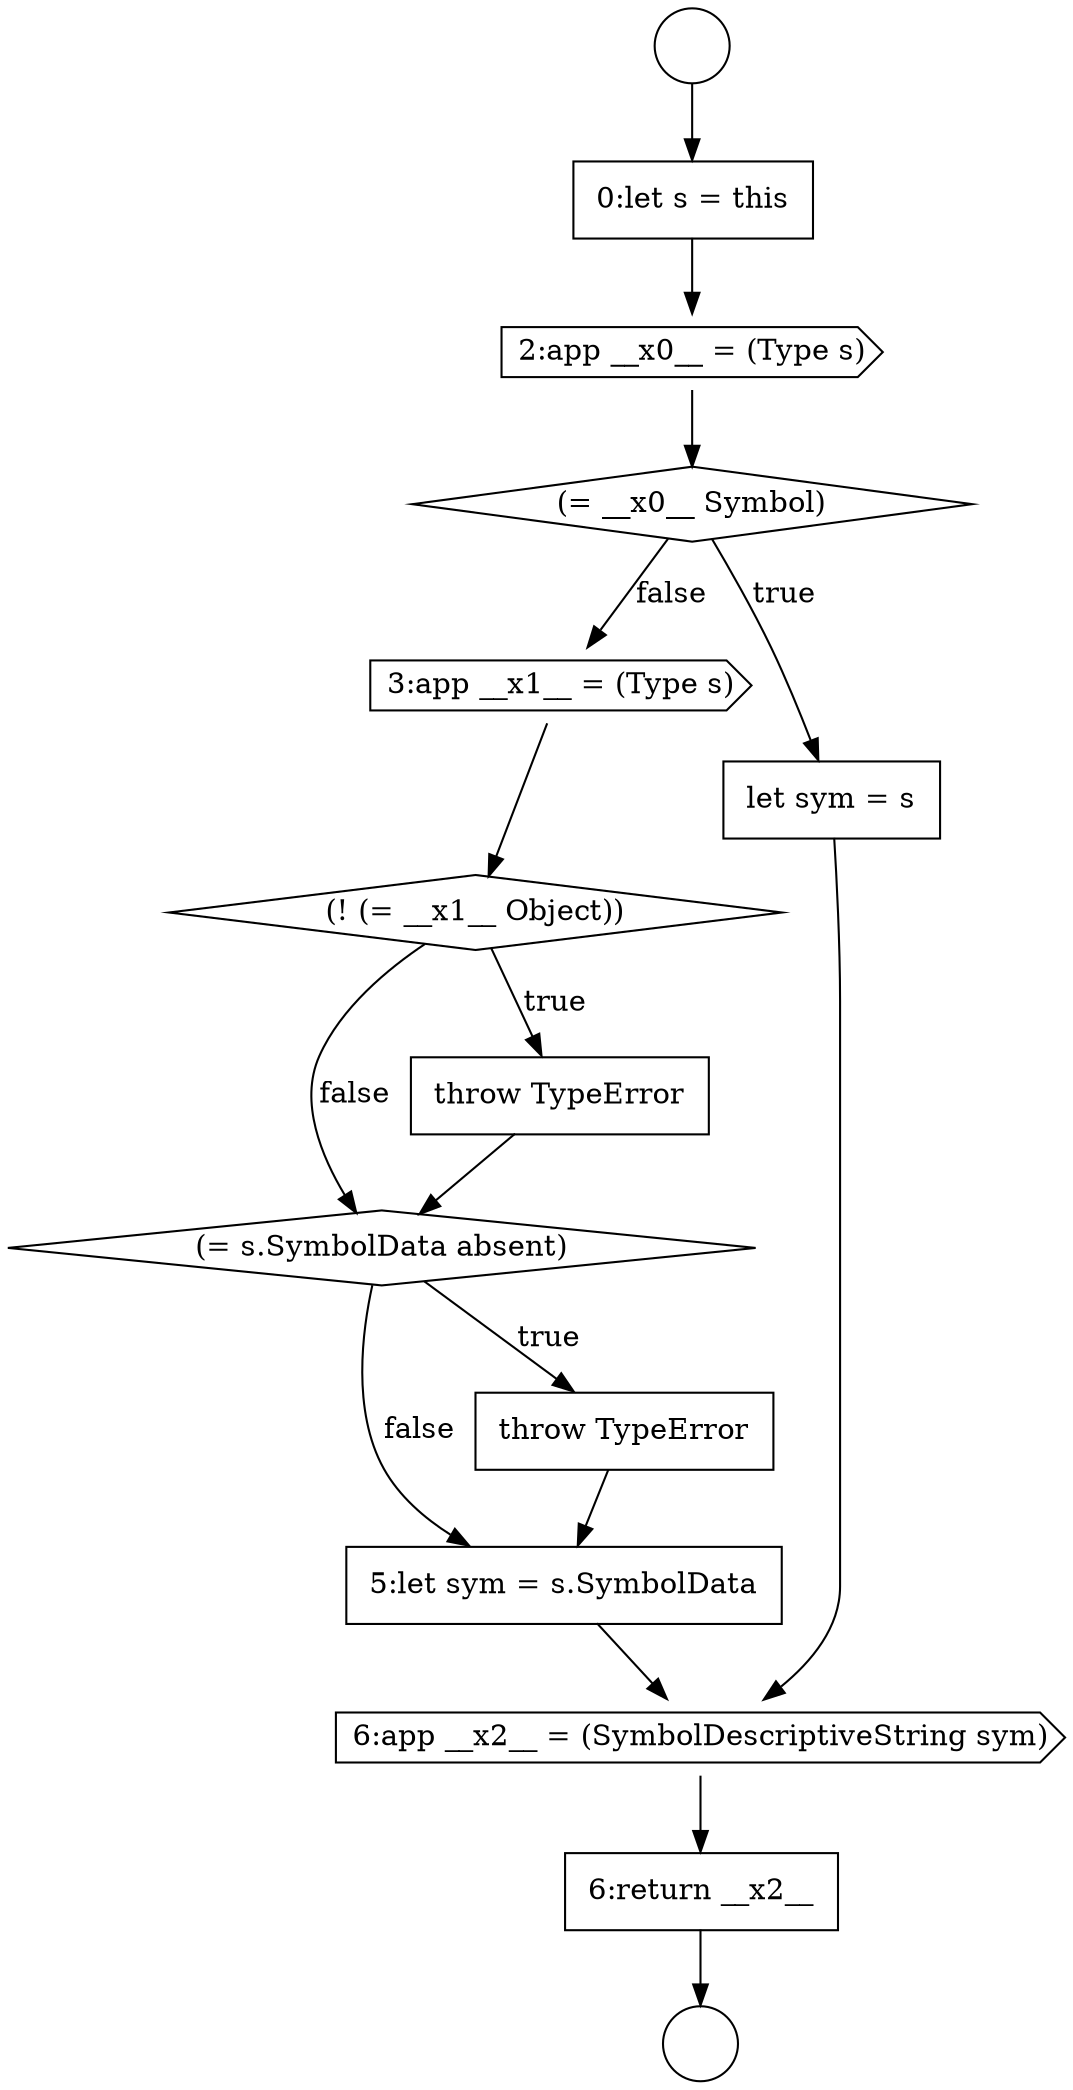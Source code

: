 digraph {
  node10795 [shape=diamond, label=<<font color="black">(= __x0__ Symbol)</font>> color="black" fillcolor="white" style=filled]
  node10794 [shape=cds, label=<<font color="black">2:app __x0__ = (Type s)</font>> color="black" fillcolor="white" style=filled]
  node10791 [shape=circle label=" " color="black" fillcolor="white" style=filled]
  node10798 [shape=diamond, label=<<font color="black">(! (= __x1__ Object))</font>> color="black" fillcolor="white" style=filled]
  node10802 [shape=none, margin=0, label=<<font color="black">
    <table border="0" cellborder="1" cellspacing="0" cellpadding="10">
      <tr><td align="left">5:let sym = s.SymbolData</td></tr>
    </table>
  </font>> color="black" fillcolor="white" style=filled]
  node10792 [shape=circle label=" " color="black" fillcolor="white" style=filled]
  node10797 [shape=cds, label=<<font color="black">3:app __x1__ = (Type s)</font>> color="black" fillcolor="white" style=filled]
  node10796 [shape=none, margin=0, label=<<font color="black">
    <table border="0" cellborder="1" cellspacing="0" cellpadding="10">
      <tr><td align="left">let sym = s</td></tr>
    </table>
  </font>> color="black" fillcolor="white" style=filled]
  node10804 [shape=none, margin=0, label=<<font color="black">
    <table border="0" cellborder="1" cellspacing="0" cellpadding="10">
      <tr><td align="left">6:return __x2__</td></tr>
    </table>
  </font>> color="black" fillcolor="white" style=filled]
  node10800 [shape=diamond, label=<<font color="black">(= s.SymbolData absent)</font>> color="black" fillcolor="white" style=filled]
  node10799 [shape=none, margin=0, label=<<font color="black">
    <table border="0" cellborder="1" cellspacing="0" cellpadding="10">
      <tr><td align="left">throw TypeError</td></tr>
    </table>
  </font>> color="black" fillcolor="white" style=filled]
  node10801 [shape=none, margin=0, label=<<font color="black">
    <table border="0" cellborder="1" cellspacing="0" cellpadding="10">
      <tr><td align="left">throw TypeError</td></tr>
    </table>
  </font>> color="black" fillcolor="white" style=filled]
  node10793 [shape=none, margin=0, label=<<font color="black">
    <table border="0" cellborder="1" cellspacing="0" cellpadding="10">
      <tr><td align="left">0:let s = this</td></tr>
    </table>
  </font>> color="black" fillcolor="white" style=filled]
  node10803 [shape=cds, label=<<font color="black">6:app __x2__ = (SymbolDescriptiveString sym)</font>> color="black" fillcolor="white" style=filled]
  node10804 -> node10792 [ color="black"]
  node10797 -> node10798 [ color="black"]
  node10793 -> node10794 [ color="black"]
  node10795 -> node10796 [label=<<font color="black">true</font>> color="black"]
  node10795 -> node10797 [label=<<font color="black">false</font>> color="black"]
  node10801 -> node10802 [ color="black"]
  node10799 -> node10800 [ color="black"]
  node10794 -> node10795 [ color="black"]
  node10796 -> node10803 [ color="black"]
  node10798 -> node10799 [label=<<font color="black">true</font>> color="black"]
  node10798 -> node10800 [label=<<font color="black">false</font>> color="black"]
  node10802 -> node10803 [ color="black"]
  node10800 -> node10801 [label=<<font color="black">true</font>> color="black"]
  node10800 -> node10802 [label=<<font color="black">false</font>> color="black"]
  node10791 -> node10793 [ color="black"]
  node10803 -> node10804 [ color="black"]
}
